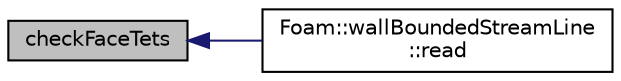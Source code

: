 digraph "checkFaceTets"
{
  bgcolor="transparent";
  edge [fontname="Helvetica",fontsize="10",labelfontname="Helvetica",labelfontsize="10"];
  node [fontname="Helvetica",fontsize="10",shape=record];
  rankdir="LR";
  Node1 [label="checkFaceTets",height=0.2,width=0.4,color="black", fillcolor="grey75", style="filled", fontcolor="black"];
  Node1 -> Node2 [dir="back",color="midnightblue",fontsize="10",style="solid",fontname="Helvetica"];
  Node2 [label="Foam::wallBoundedStreamLine\l::read",height=0.2,width=0.4,color="black",URL="$a02825.html#aa9b8764750bd9ff67ca32b6551dc7847",tooltip="Read the field average data. "];
}
